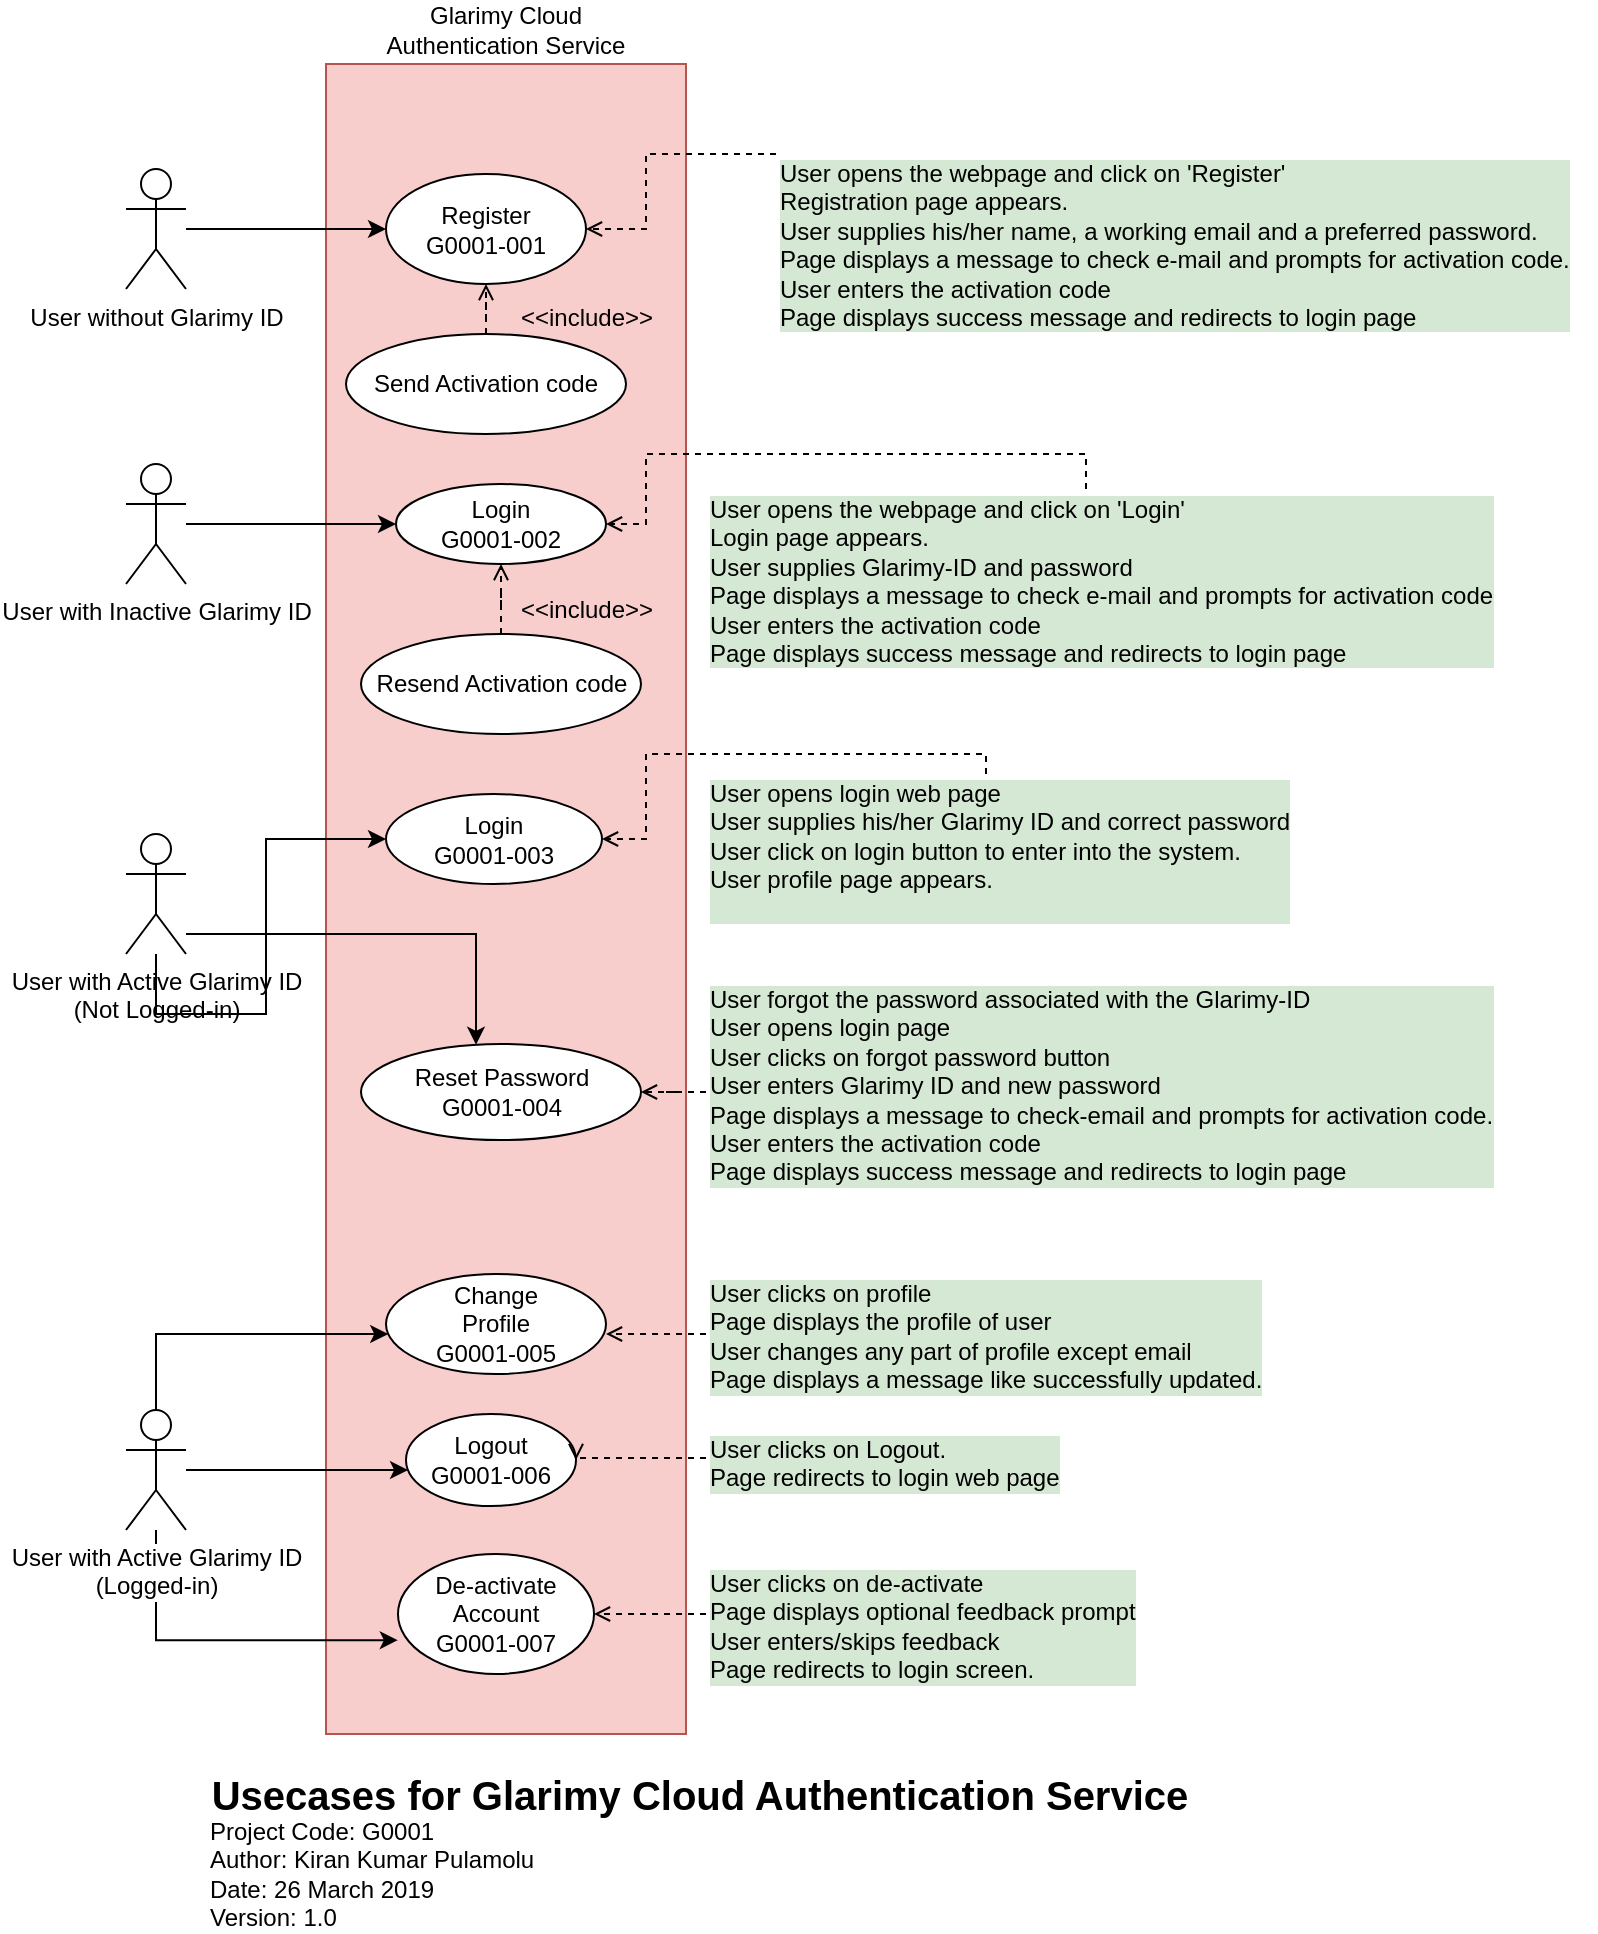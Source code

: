 <mxfile version="22.1.16" type="device">
  <diagram id="E3ttDfYas0lBGuGD57UE" name="Page-1">
    <mxGraphModel dx="1900" dy="557" grid="1" gridSize="10" guides="1" tooltips="1" connect="1" arrows="1" fold="1" page="1" pageScale="1" pageWidth="850" pageHeight="1100" math="0" shadow="0">
      <root>
        <mxCell id="0" />
        <mxCell id="1" parent="0" />
        <mxCell id="2amY8WhetxQ9lj7_Z2XX-43" value="&lt;div&gt;Glarimy Cloud &lt;br&gt;&lt;/div&gt;&lt;div&gt;Authentication Service&lt;/div&gt;" style="rounded=0;whiteSpace=wrap;html=1;labelBackgroundColor=none;fontSize=12;align=center;fillColor=#f8cecc;strokeColor=#b85450;labelPosition=center;verticalLabelPosition=top;verticalAlign=bottom;" parent="1" vertex="1">
          <mxGeometry x="-630" y="40" width="180" height="835" as="geometry" />
        </mxCell>
        <mxCell id="2amY8WhetxQ9lj7_Z2XX-44" style="edgeStyle=orthogonalEdgeStyle;rounded=0;orthogonalLoop=1;jettySize=auto;html=1;" parent="1" source="2amY8WhetxQ9lj7_Z2XX-45" target="2amY8WhetxQ9lj7_Z2XX-46" edge="1">
          <mxGeometry relative="1" as="geometry" />
        </mxCell>
        <mxCell id="2amY8WhetxQ9lj7_Z2XX-45" value="User without Glarimy ID" style="shape=umlActor;verticalLabelPosition=bottom;labelBackgroundColor=none;verticalAlign=top;html=1;fillColor=none;" parent="1" vertex="1">
          <mxGeometry x="-730" y="92.5" width="30" height="60" as="geometry" />
        </mxCell>
        <mxCell id="2amY8WhetxQ9lj7_Z2XX-46" value="&lt;div&gt;Register&lt;/div&gt;&lt;div&gt;G0001-001&lt;br&gt;&lt;/div&gt;" style="ellipse;whiteSpace=wrap;html=1;" parent="1" vertex="1">
          <mxGeometry x="-600" y="95" width="100" height="55" as="geometry" />
        </mxCell>
        <mxCell id="2amY8WhetxQ9lj7_Z2XX-47" value="&lt;div&gt;Login&lt;/div&gt;&lt;div&gt;G0001-002&lt;/div&gt;" style="ellipse;whiteSpace=wrap;html=1;" parent="1" vertex="1">
          <mxGeometry x="-595" y="250" width="105" height="40" as="geometry" />
        </mxCell>
        <mxCell id="2amY8WhetxQ9lj7_Z2XX-48" value="&lt;div&gt;Login&lt;/div&gt;&lt;div&gt;G0001-003&lt;/div&gt;" style="ellipse;whiteSpace=wrap;html=1;" parent="1" vertex="1">
          <mxGeometry x="-600" y="405" width="108" height="45" as="geometry" />
        </mxCell>
        <mxCell id="2amY8WhetxQ9lj7_Z2XX-49" value="&lt;div&gt;Change &lt;br&gt;&lt;/div&gt;&lt;div&gt;Profile&lt;/div&gt;&lt;div&gt;G0001-005&lt;/div&gt;" style="ellipse;whiteSpace=wrap;html=1;" parent="1" vertex="1">
          <mxGeometry x="-600" y="645" width="110" height="50" as="geometry" />
        </mxCell>
        <mxCell id="2amY8WhetxQ9lj7_Z2XX-50" style="edgeStyle=orthogonalEdgeStyle;rounded=0;orthogonalLoop=1;jettySize=auto;html=1;entryX=0;entryY=0.5;entryDx=0;entryDy=0;" parent="1" source="2amY8WhetxQ9lj7_Z2XX-52" target="2amY8WhetxQ9lj7_Z2XX-48" edge="1">
          <mxGeometry relative="1" as="geometry">
            <Array as="points">
              <mxPoint x="-715" y="515" />
              <mxPoint x="-660" y="515" />
              <mxPoint x="-660" y="428" />
            </Array>
          </mxGeometry>
        </mxCell>
        <mxCell id="2amY8WhetxQ9lj7_Z2XX-51" style="edgeStyle=orthogonalEdgeStyle;rounded=0;orthogonalLoop=1;jettySize=auto;html=1;" parent="1" source="2amY8WhetxQ9lj7_Z2XX-52" target="2amY8WhetxQ9lj7_Z2XX-58" edge="1">
          <mxGeometry relative="1" as="geometry">
            <Array as="points">
              <mxPoint x="-555" y="475" />
            </Array>
          </mxGeometry>
        </mxCell>
        <mxCell id="2amY8WhetxQ9lj7_Z2XX-52" value="&lt;div&gt;User with Active Glarimy ID&lt;/div&gt;&lt;div&gt;(Not Logged-in)&lt;br&gt;&lt;/div&gt;" style="shape=umlActor;verticalLabelPosition=bottom;labelBackgroundColor=none;verticalAlign=top;html=1;" parent="1" vertex="1">
          <mxGeometry x="-730" y="425" width="30" height="60" as="geometry" />
        </mxCell>
        <mxCell id="2amY8WhetxQ9lj7_Z2XX-53" style="edgeStyle=orthogonalEdgeStyle;rounded=0;orthogonalLoop=1;jettySize=auto;html=1;" parent="1" source="2amY8WhetxQ9lj7_Z2XX-56" target="2amY8WhetxQ9lj7_Z2XX-49" edge="1">
          <mxGeometry relative="1" as="geometry">
            <Array as="points">
              <mxPoint x="-715" y="675" />
            </Array>
          </mxGeometry>
        </mxCell>
        <mxCell id="2amY8WhetxQ9lj7_Z2XX-54" style="edgeStyle=orthogonalEdgeStyle;rounded=0;orthogonalLoop=1;jettySize=auto;html=1;" parent="1" source="2amY8WhetxQ9lj7_Z2XX-56" target="2amY8WhetxQ9lj7_Z2XX-59" edge="1">
          <mxGeometry relative="1" as="geometry">
            <Array as="points">
              <mxPoint x="-660" y="743" />
              <mxPoint x="-660" y="743" />
            </Array>
          </mxGeometry>
        </mxCell>
        <mxCell id="2amY8WhetxQ9lj7_Z2XX-55" style="edgeStyle=orthogonalEdgeStyle;rounded=0;orthogonalLoop=1;jettySize=auto;html=1;entryX=-0.001;entryY=0.718;entryDx=0;entryDy=0;entryPerimeter=0;endArrow=classic;endFill=1;fontSize=12;" parent="1" source="2amY8WhetxQ9lj7_Z2XX-56" target="2amY8WhetxQ9lj7_Z2XX-57" edge="1">
          <mxGeometry relative="1" as="geometry">
            <Array as="points">
              <mxPoint x="-715" y="828" />
            </Array>
          </mxGeometry>
        </mxCell>
        <mxCell id="2amY8WhetxQ9lj7_Z2XX-56" value="&lt;div&gt;User with Active Glarimy ID&lt;/div&gt;&lt;div&gt;(Logged-in)&lt;br&gt;&lt;/div&gt;" style="shape=umlActor;verticalLabelPosition=bottom;labelBackgroundColor=#ffffff;verticalAlign=top;html=1;" parent="1" vertex="1">
          <mxGeometry x="-730" y="713" width="30" height="60" as="geometry" />
        </mxCell>
        <mxCell id="2amY8WhetxQ9lj7_Z2XX-57" value="&lt;div&gt;De-activate Account&lt;/div&gt;&lt;div&gt;G0001-007&lt;br&gt;&lt;/div&gt;" style="ellipse;whiteSpace=wrap;html=1;" parent="1" vertex="1">
          <mxGeometry x="-594" y="785" width="98" height="60" as="geometry" />
        </mxCell>
        <mxCell id="2amY8WhetxQ9lj7_Z2XX-58" value="&lt;div&gt;Reset Password&lt;/div&gt;&lt;div&gt;G0001-004&lt;br&gt;&lt;/div&gt;" style="ellipse;whiteSpace=wrap;html=1;" parent="1" vertex="1">
          <mxGeometry x="-612.5" y="530" width="140" height="48" as="geometry" />
        </mxCell>
        <mxCell id="2amY8WhetxQ9lj7_Z2XX-59" value="&lt;div&gt;Logout&lt;/div&gt;G0001-006" style="ellipse;whiteSpace=wrap;html=1;" parent="1" vertex="1">
          <mxGeometry x="-590" y="715" width="85" height="46" as="geometry" />
        </mxCell>
        <mxCell id="2amY8WhetxQ9lj7_Z2XX-60" style="edgeStyle=orthogonalEdgeStyle;rounded=0;orthogonalLoop=1;jettySize=auto;html=1;entryX=0;entryY=0.5;entryDx=0;entryDy=0;" parent="1" source="2amY8WhetxQ9lj7_Z2XX-61" target="2amY8WhetxQ9lj7_Z2XX-47" edge="1">
          <mxGeometry relative="1" as="geometry" />
        </mxCell>
        <mxCell id="2amY8WhetxQ9lj7_Z2XX-61" value="User with Inactive Glarimy ID" style="shape=umlActor;verticalLabelPosition=bottom;labelBackgroundColor=none;verticalAlign=top;html=1;fillColor=#ffffff;strokeColor=#000000;" parent="1" vertex="1">
          <mxGeometry x="-730" y="240" width="30" height="60" as="geometry" />
        </mxCell>
        <mxCell id="2amY8WhetxQ9lj7_Z2XX-62" style="edgeStyle=orthogonalEdgeStyle;rounded=0;orthogonalLoop=1;jettySize=auto;html=1;entryX=1;entryY=0.5;entryDx=0;entryDy=0;dashed=1;endArrow=open;endFill=0;fontSize=12;" parent="1" source="2amY8WhetxQ9lj7_Z2XX-63" target="2amY8WhetxQ9lj7_Z2XX-46" edge="1">
          <mxGeometry relative="1" as="geometry">
            <Array as="points">
              <mxPoint x="-250" y="85" />
              <mxPoint x="-470" y="85" />
              <mxPoint x="-470" y="122" />
            </Array>
          </mxGeometry>
        </mxCell>
        <mxCell id="2amY8WhetxQ9lj7_Z2XX-63" value="&lt;div&gt;User opens the webpage and click on &#39;Register&#39;&lt;/div&gt;&lt;div&gt;Registration page appears.&lt;br&gt;&lt;/div&gt;&lt;div&gt;User supplies his/her name, a working email and a preferred password.&lt;/div&gt;&lt;div&gt;Page displays a message to check e-mail and prompts for activation code.&lt;/div&gt;&lt;div&gt;User enters the activation code&lt;/div&gt;&lt;div&gt;Page displays success message and redirects to login page&lt;br&gt;&lt;/div&gt;" style="text;html=1;resizable=0;points=[];autosize=1;align=left;verticalAlign=top;spacingTop=-4;labelBackgroundColor=#D5E8D4;comic=0;shadow=0;" parent="1" vertex="1">
          <mxGeometry x="-405" y="85" width="410" height="90" as="geometry" />
        </mxCell>
        <mxCell id="2amY8WhetxQ9lj7_Z2XX-64" style="edgeStyle=orthogonalEdgeStyle;rounded=0;orthogonalLoop=1;jettySize=auto;html=1;endArrow=open;endFill=0;fontSize=12;dashed=1;" parent="1" source="2amY8WhetxQ9lj7_Z2XX-65" target="2amY8WhetxQ9lj7_Z2XX-47" edge="1">
          <mxGeometry relative="1" as="geometry" />
        </mxCell>
        <mxCell id="2amY8WhetxQ9lj7_Z2XX-65" value="&lt;div&gt;Resend Activation code&lt;/div&gt;" style="ellipse;whiteSpace=wrap;html=1;" parent="1" vertex="1">
          <mxGeometry x="-612.5" y="325" width="140" height="50" as="geometry" />
        </mxCell>
        <mxCell id="2amY8WhetxQ9lj7_Z2XX-66" style="edgeStyle=orthogonalEdgeStyle;rounded=0;orthogonalLoop=1;jettySize=auto;html=1;dashed=1;endArrow=open;endFill=0;" parent="1" source="2amY8WhetxQ9lj7_Z2XX-68" target="2amY8WhetxQ9lj7_Z2XX-46" edge="1">
          <mxGeometry relative="1" as="geometry" />
        </mxCell>
        <mxCell id="2amY8WhetxQ9lj7_Z2XX-67" value="&amp;lt;&amp;lt;include&amp;gt;&amp;gt;" style="text;html=1;resizable=0;points=[];align=center;verticalAlign=middle;labelBackgroundColor=none;" parent="2amY8WhetxQ9lj7_Z2XX-66" vertex="1" connectable="0">
          <mxGeometry x="0.564" relative="1" as="geometry">
            <mxPoint x="50" y="5" as="offset" />
          </mxGeometry>
        </mxCell>
        <mxCell id="2amY8WhetxQ9lj7_Z2XX-68" value="&lt;div&gt;Send Activation code&lt;/div&gt;" style="ellipse;whiteSpace=wrap;html=1;" parent="1" vertex="1">
          <mxGeometry x="-620" y="175" width="140" height="50" as="geometry" />
        </mxCell>
        <mxCell id="2amY8WhetxQ9lj7_Z2XX-69" style="edgeStyle=orthogonalEdgeStyle;rounded=0;orthogonalLoop=1;jettySize=auto;html=1;entryX=1;entryY=0.5;entryDx=0;entryDy=0;dashed=1;endArrow=open;endFill=0;fontSize=12;" parent="1" source="2amY8WhetxQ9lj7_Z2XX-70" target="2amY8WhetxQ9lj7_Z2XX-47" edge="1">
          <mxGeometry relative="1" as="geometry">
            <Array as="points">
              <mxPoint x="-250" y="235" />
              <mxPoint x="-470" y="235" />
              <mxPoint x="-470" y="270" />
            </Array>
          </mxGeometry>
        </mxCell>
        <mxCell id="2amY8WhetxQ9lj7_Z2XX-70" value="User opens the webpage and click on &#39;Login&#39;&lt;br&gt;&lt;div&gt;&lt;span&gt;Login page appears.&lt;/span&gt;&lt;/div&gt;&lt;div&gt;&lt;span&gt;User supplies Glarimy-ID and password&lt;/span&gt;&lt;/div&gt;&lt;div&gt;&lt;span&gt;Page displays a message to check e-mail and prompts for activation code&lt;/span&gt;&lt;/div&gt;&lt;div&gt;&lt;span&gt;User enters the activation code&lt;/span&gt;&lt;/div&gt;&lt;div&gt;&lt;span&gt;Page displays success message and redirects to login page&lt;br&gt;&lt;/span&gt;&lt;/div&gt;" style="text;html=1;resizable=0;points=[];autosize=1;align=left;verticalAlign=top;spacingTop=-4;labelBackgroundColor=#D5E8D4;" parent="1" vertex="1">
          <mxGeometry x="-440" y="252.5" width="410" height="90" as="geometry" />
        </mxCell>
        <mxCell id="2amY8WhetxQ9lj7_Z2XX-71" style="edgeStyle=orthogonalEdgeStyle;rounded=0;orthogonalLoop=1;jettySize=auto;html=1;entryX=1;entryY=0.5;entryDx=0;entryDy=0;dashed=1;endArrow=open;endFill=0;fontSize=12;" parent="1" source="2amY8WhetxQ9lj7_Z2XX-72" target="2amY8WhetxQ9lj7_Z2XX-48" edge="1">
          <mxGeometry relative="1" as="geometry">
            <Array as="points">
              <mxPoint x="-300" y="385" />
              <mxPoint x="-470" y="385" />
              <mxPoint x="-470" y="428" />
            </Array>
          </mxGeometry>
        </mxCell>
        <mxCell id="2amY8WhetxQ9lj7_Z2XX-72" value="&lt;div&gt;User opens login web page&lt;/div&gt;&lt;div&gt;User supplies his/her Glarimy ID and correct password&lt;/div&gt;&lt;div&gt;User click on login button to enter into the system.&lt;/div&gt;&lt;div&gt;User profile page appears.&lt;/div&gt;&lt;div&gt;&lt;br&gt;&lt;/div&gt;" style="text;html=1;resizable=0;points=[];autosize=1;align=left;verticalAlign=top;spacingTop=-4;labelBackgroundColor=#D5E8D4;" parent="1" vertex="1">
          <mxGeometry x="-440" y="395" width="310" height="70" as="geometry" />
        </mxCell>
        <mxCell id="2amY8WhetxQ9lj7_Z2XX-73" style="edgeStyle=orthogonalEdgeStyle;rounded=0;orthogonalLoop=1;jettySize=auto;html=1;entryX=1;entryY=0.5;entryDx=0;entryDy=0;dashed=1;endArrow=open;endFill=0;fontSize=12;" parent="1" source="2amY8WhetxQ9lj7_Z2XX-74" target="2amY8WhetxQ9lj7_Z2XX-57" edge="1">
          <mxGeometry relative="1" as="geometry">
            <Array as="points">
              <mxPoint x="-450" y="815" />
              <mxPoint x="-450" y="815" />
            </Array>
          </mxGeometry>
        </mxCell>
        <mxCell id="2amY8WhetxQ9lj7_Z2XX-74" value="User clicks on de-activate&lt;br&gt;&lt;div&gt;Page displays optional feedback prompt&lt;/div&gt;&lt;div&gt;User enters/skips feedback&lt;br&gt;&lt;/div&gt;&lt;div&gt;Page redirects to login screen.&lt;/div&gt;" style="text;html=1;resizable=0;points=[];autosize=1;align=left;verticalAlign=top;spacingTop=-4;labelBackgroundColor=#D5E8D4;" parent="1" vertex="1">
          <mxGeometry x="-440" y="790" width="230" height="60" as="geometry" />
        </mxCell>
        <mxCell id="2amY8WhetxQ9lj7_Z2XX-75" style="edgeStyle=orthogonalEdgeStyle;rounded=0;orthogonalLoop=1;jettySize=auto;html=1;entryX=1;entryY=0.5;entryDx=0;entryDy=0;dashed=1;endArrow=open;endFill=0;fontSize=12;" parent="1" source="2amY8WhetxQ9lj7_Z2XX-76" target="2amY8WhetxQ9lj7_Z2XX-58" edge="1">
          <mxGeometry relative="1" as="geometry" />
        </mxCell>
        <mxCell id="2amY8WhetxQ9lj7_Z2XX-76" value="&lt;div&gt;User forgot the password associated with the Glarimy-ID&lt;br&gt;&lt;/div&gt;&lt;div&gt;User opens login page&lt;/div&gt;&lt;div&gt;User clicks on forgot password button&lt;/div&gt;&lt;div&gt;User enters Glarimy ID and new password&lt;br&gt;&lt;/div&gt;&lt;div&gt;Page displays a message to check-email and prompts for activation code.&lt;/div&gt;&lt;div&gt;User enters the activation code&lt;/div&gt;&lt;div&gt;Page displays success message and redirects to login page&lt;/div&gt;" style="text;html=1;labelBackgroundColor=#D5E8D4;" parent="1" vertex="1">
          <mxGeometry x="-440" y="494" width="410" height="120" as="geometry" />
        </mxCell>
        <mxCell id="2amY8WhetxQ9lj7_Z2XX-77" style="edgeStyle=orthogonalEdgeStyle;rounded=0;orthogonalLoop=1;jettySize=auto;html=1;dashed=1;endArrow=open;endFill=0;fontSize=12;" parent="1" source="2amY8WhetxQ9lj7_Z2XX-78" edge="1">
          <mxGeometry relative="1" as="geometry">
            <mxPoint x="-490" y="675" as="targetPoint" />
          </mxGeometry>
        </mxCell>
        <mxCell id="2amY8WhetxQ9lj7_Z2XX-78" value="&lt;div&gt;User clicks on profile&lt;/div&gt;&lt;div&gt;Page displays the profile of user&lt;/div&gt;&lt;div&gt;User changes any part of profile except email&lt;br&gt;&lt;/div&gt;Page displays a message like successfully updated.&lt;br&gt;" style="text;html=1;resizable=0;points=[];autosize=1;align=left;verticalAlign=top;spacingTop=-4;labelBackgroundColor=#D5E8D4;" parent="1" vertex="1">
          <mxGeometry x="-440" y="645" width="290" height="60" as="geometry" />
        </mxCell>
        <mxCell id="2amY8WhetxQ9lj7_Z2XX-79" style="edgeStyle=orthogonalEdgeStyle;rounded=0;orthogonalLoop=1;jettySize=auto;html=1;entryX=1;entryY=0.5;entryDx=0;entryDy=0;dashed=1;endArrow=open;endFill=0;fontSize=12;" parent="1" source="2amY8WhetxQ9lj7_Z2XX-80" target="2amY8WhetxQ9lj7_Z2XX-59" edge="1">
          <mxGeometry relative="1" as="geometry">
            <Array as="points">
              <mxPoint x="-460" y="737" />
              <mxPoint x="-460" y="737" />
            </Array>
          </mxGeometry>
        </mxCell>
        <mxCell id="2amY8WhetxQ9lj7_Z2XX-80" value="User clicks on Logout.&lt;br&gt;Page redirects to login web page&lt;br&gt;" style="text;html=1;resizable=0;points=[];autosize=1;align=left;verticalAlign=top;spacingTop=-4;labelBackgroundColor=#D5E8D4;" parent="1" vertex="1">
          <mxGeometry x="-440" y="723" width="190" height="30" as="geometry" />
        </mxCell>
        <mxCell id="2amY8WhetxQ9lj7_Z2XX-81" value="Usecases for Glarimy Cloud Authentication Service" style="text;html=1;strokeColor=none;fillColor=none;align=center;verticalAlign=middle;whiteSpace=wrap;rounded=0;labelBackgroundColor=none;fontSize=20;fontStyle=1" parent="1" vertex="1">
          <mxGeometry x="-717" y="895" width="548" height="20" as="geometry" />
        </mxCell>
        <mxCell id="2amY8WhetxQ9lj7_Z2XX-82" value="&lt;div style=&quot;font-size: 12px&quot;&gt;Project Code: G0001&lt;/div&gt;&lt;div style=&quot;font-size: 12px&quot;&gt;Author: Kiran Kumar Pulamolu&lt;/div&gt;&lt;div style=&quot;font-size: 12px&quot;&gt;Date: 26 March 2019&lt;/div&gt;&lt;div style=&quot;font-size: 12px&quot;&gt;Version: 1.0&lt;br style=&quot;font-size: 12px&quot;&gt;&lt;/div&gt;" style="text;html=1;strokeColor=none;fillColor=none;align=left;verticalAlign=middle;whiteSpace=wrap;rounded=0;labelBackgroundColor=none;fontSize=12;" parent="1" vertex="1">
          <mxGeometry x="-690" y="935" width="480" height="20" as="geometry" />
        </mxCell>
        <mxCell id="2amY8WhetxQ9lj7_Z2XX-83" value="&amp;lt;&amp;lt;include&amp;gt;&amp;gt;" style="text;html=1;resizable=0;points=[];align=center;verticalAlign=middle;labelBackgroundColor=none;" parent="1" vertex="1" connectable="0">
          <mxGeometry x="-549.828" y="315.001" as="geometry">
            <mxPoint x="50" y="-2" as="offset" />
          </mxGeometry>
        </mxCell>
        <mxCell id="2amY8WhetxQ9lj7_Z2XX-84" style="edgeStyle=orthogonalEdgeStyle;rounded=0;orthogonalLoop=1;jettySize=auto;html=1;exitX=0.5;exitY=1;exitDx=0;exitDy=0;dashed=1;endArrow=open;endFill=0;fontSize=12;" parent="1" source="2amY8WhetxQ9lj7_Z2XX-59" target="2amY8WhetxQ9lj7_Z2XX-59" edge="1">
          <mxGeometry relative="1" as="geometry" />
        </mxCell>
      </root>
    </mxGraphModel>
  </diagram>
</mxfile>
